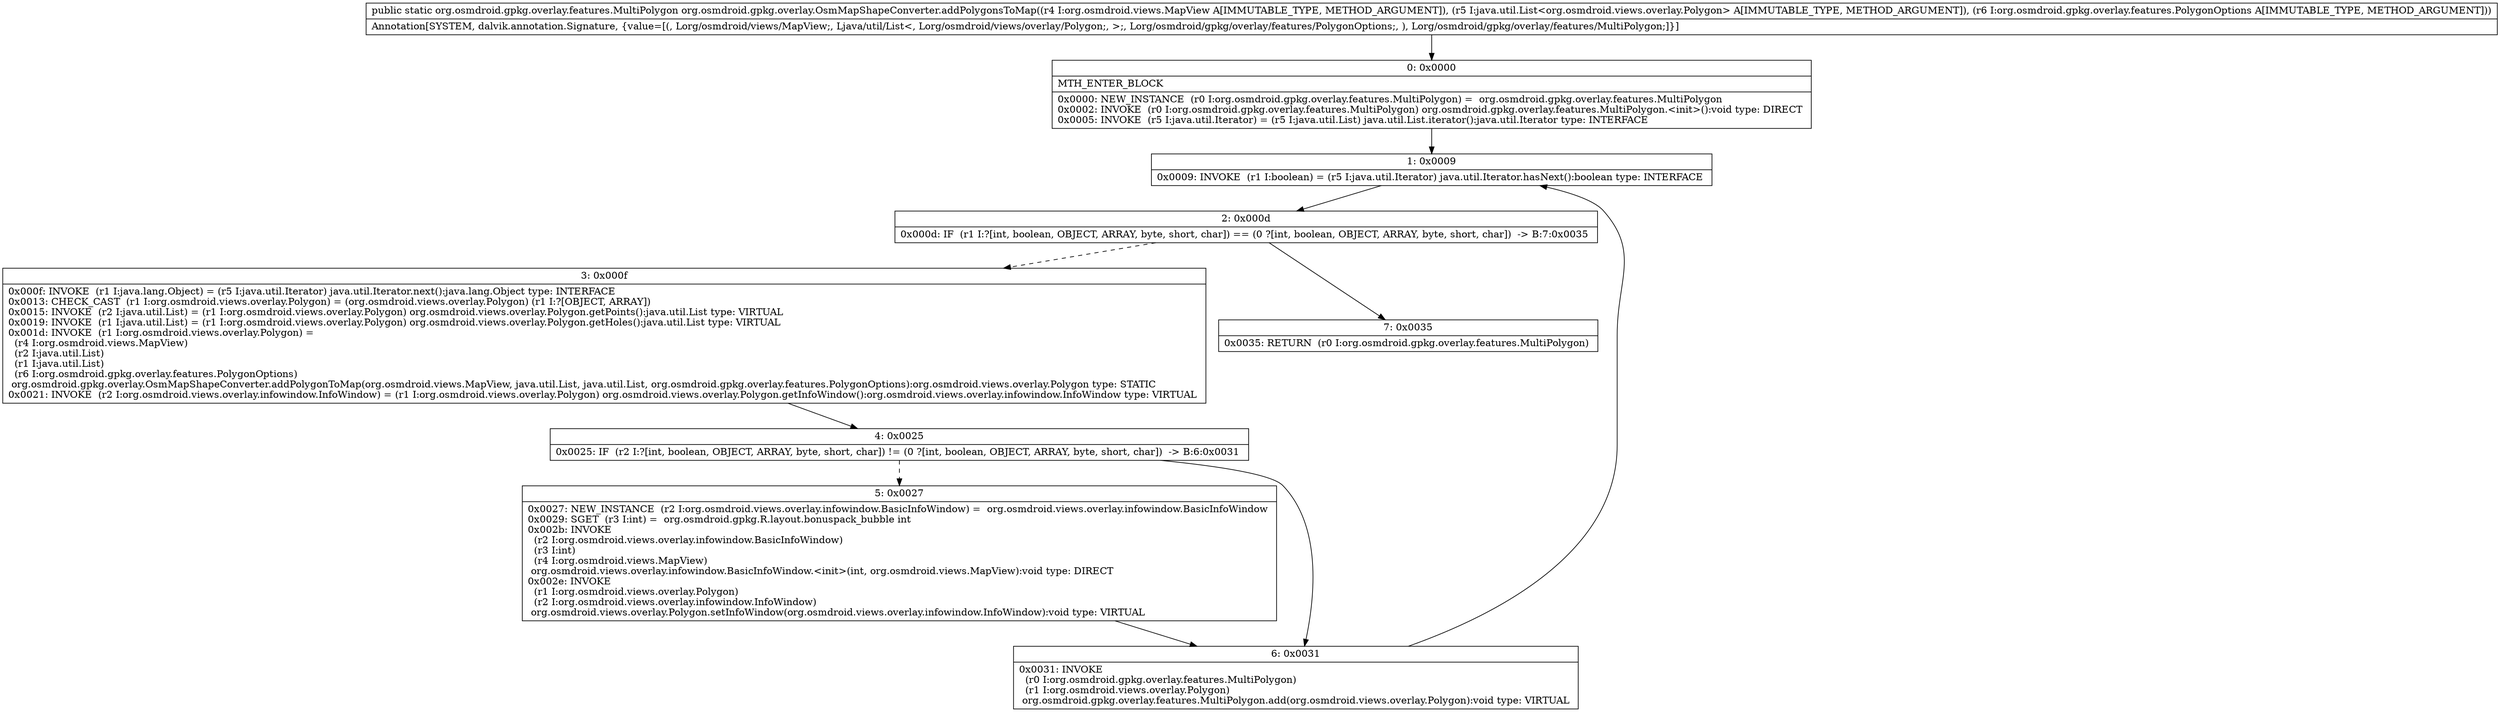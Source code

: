 digraph "CFG fororg.osmdroid.gpkg.overlay.OsmMapShapeConverter.addPolygonsToMap(Lorg\/osmdroid\/views\/MapView;Ljava\/util\/List;Lorg\/osmdroid\/gpkg\/overlay\/features\/PolygonOptions;)Lorg\/osmdroid\/gpkg\/overlay\/features\/MultiPolygon;" {
Node_0 [shape=record,label="{0\:\ 0x0000|MTH_ENTER_BLOCK\l|0x0000: NEW_INSTANCE  (r0 I:org.osmdroid.gpkg.overlay.features.MultiPolygon) =  org.osmdroid.gpkg.overlay.features.MultiPolygon \l0x0002: INVOKE  (r0 I:org.osmdroid.gpkg.overlay.features.MultiPolygon) org.osmdroid.gpkg.overlay.features.MultiPolygon.\<init\>():void type: DIRECT \l0x0005: INVOKE  (r5 I:java.util.Iterator) = (r5 I:java.util.List) java.util.List.iterator():java.util.Iterator type: INTERFACE \l}"];
Node_1 [shape=record,label="{1\:\ 0x0009|0x0009: INVOKE  (r1 I:boolean) = (r5 I:java.util.Iterator) java.util.Iterator.hasNext():boolean type: INTERFACE \l}"];
Node_2 [shape=record,label="{2\:\ 0x000d|0x000d: IF  (r1 I:?[int, boolean, OBJECT, ARRAY, byte, short, char]) == (0 ?[int, boolean, OBJECT, ARRAY, byte, short, char])  \-\> B:7:0x0035 \l}"];
Node_3 [shape=record,label="{3\:\ 0x000f|0x000f: INVOKE  (r1 I:java.lang.Object) = (r5 I:java.util.Iterator) java.util.Iterator.next():java.lang.Object type: INTERFACE \l0x0013: CHECK_CAST  (r1 I:org.osmdroid.views.overlay.Polygon) = (org.osmdroid.views.overlay.Polygon) (r1 I:?[OBJECT, ARRAY]) \l0x0015: INVOKE  (r2 I:java.util.List) = (r1 I:org.osmdroid.views.overlay.Polygon) org.osmdroid.views.overlay.Polygon.getPoints():java.util.List type: VIRTUAL \l0x0019: INVOKE  (r1 I:java.util.List) = (r1 I:org.osmdroid.views.overlay.Polygon) org.osmdroid.views.overlay.Polygon.getHoles():java.util.List type: VIRTUAL \l0x001d: INVOKE  (r1 I:org.osmdroid.views.overlay.Polygon) = \l  (r4 I:org.osmdroid.views.MapView)\l  (r2 I:java.util.List)\l  (r1 I:java.util.List)\l  (r6 I:org.osmdroid.gpkg.overlay.features.PolygonOptions)\l org.osmdroid.gpkg.overlay.OsmMapShapeConverter.addPolygonToMap(org.osmdroid.views.MapView, java.util.List, java.util.List, org.osmdroid.gpkg.overlay.features.PolygonOptions):org.osmdroid.views.overlay.Polygon type: STATIC \l0x0021: INVOKE  (r2 I:org.osmdroid.views.overlay.infowindow.InfoWindow) = (r1 I:org.osmdroid.views.overlay.Polygon) org.osmdroid.views.overlay.Polygon.getInfoWindow():org.osmdroid.views.overlay.infowindow.InfoWindow type: VIRTUAL \l}"];
Node_4 [shape=record,label="{4\:\ 0x0025|0x0025: IF  (r2 I:?[int, boolean, OBJECT, ARRAY, byte, short, char]) != (0 ?[int, boolean, OBJECT, ARRAY, byte, short, char])  \-\> B:6:0x0031 \l}"];
Node_5 [shape=record,label="{5\:\ 0x0027|0x0027: NEW_INSTANCE  (r2 I:org.osmdroid.views.overlay.infowindow.BasicInfoWindow) =  org.osmdroid.views.overlay.infowindow.BasicInfoWindow \l0x0029: SGET  (r3 I:int) =  org.osmdroid.gpkg.R.layout.bonuspack_bubble int \l0x002b: INVOKE  \l  (r2 I:org.osmdroid.views.overlay.infowindow.BasicInfoWindow)\l  (r3 I:int)\l  (r4 I:org.osmdroid.views.MapView)\l org.osmdroid.views.overlay.infowindow.BasicInfoWindow.\<init\>(int, org.osmdroid.views.MapView):void type: DIRECT \l0x002e: INVOKE  \l  (r1 I:org.osmdroid.views.overlay.Polygon)\l  (r2 I:org.osmdroid.views.overlay.infowindow.InfoWindow)\l org.osmdroid.views.overlay.Polygon.setInfoWindow(org.osmdroid.views.overlay.infowindow.InfoWindow):void type: VIRTUAL \l}"];
Node_6 [shape=record,label="{6\:\ 0x0031|0x0031: INVOKE  \l  (r0 I:org.osmdroid.gpkg.overlay.features.MultiPolygon)\l  (r1 I:org.osmdroid.views.overlay.Polygon)\l org.osmdroid.gpkg.overlay.features.MultiPolygon.add(org.osmdroid.views.overlay.Polygon):void type: VIRTUAL \l}"];
Node_7 [shape=record,label="{7\:\ 0x0035|0x0035: RETURN  (r0 I:org.osmdroid.gpkg.overlay.features.MultiPolygon) \l}"];
MethodNode[shape=record,label="{public static org.osmdroid.gpkg.overlay.features.MultiPolygon org.osmdroid.gpkg.overlay.OsmMapShapeConverter.addPolygonsToMap((r4 I:org.osmdroid.views.MapView A[IMMUTABLE_TYPE, METHOD_ARGUMENT]), (r5 I:java.util.List\<org.osmdroid.views.overlay.Polygon\> A[IMMUTABLE_TYPE, METHOD_ARGUMENT]), (r6 I:org.osmdroid.gpkg.overlay.features.PolygonOptions A[IMMUTABLE_TYPE, METHOD_ARGUMENT]))  | Annotation[SYSTEM, dalvik.annotation.Signature, \{value=[(, Lorg\/osmdroid\/views\/MapView;, Ljava\/util\/List\<, Lorg\/osmdroid\/views\/overlay\/Polygon;, \>;, Lorg\/osmdroid\/gpkg\/overlay\/features\/PolygonOptions;, ), Lorg\/osmdroid\/gpkg\/overlay\/features\/MultiPolygon;]\}]\l}"];
MethodNode -> Node_0;
Node_0 -> Node_1;
Node_1 -> Node_2;
Node_2 -> Node_3[style=dashed];
Node_2 -> Node_7;
Node_3 -> Node_4;
Node_4 -> Node_5[style=dashed];
Node_4 -> Node_6;
Node_5 -> Node_6;
Node_6 -> Node_1;
}

